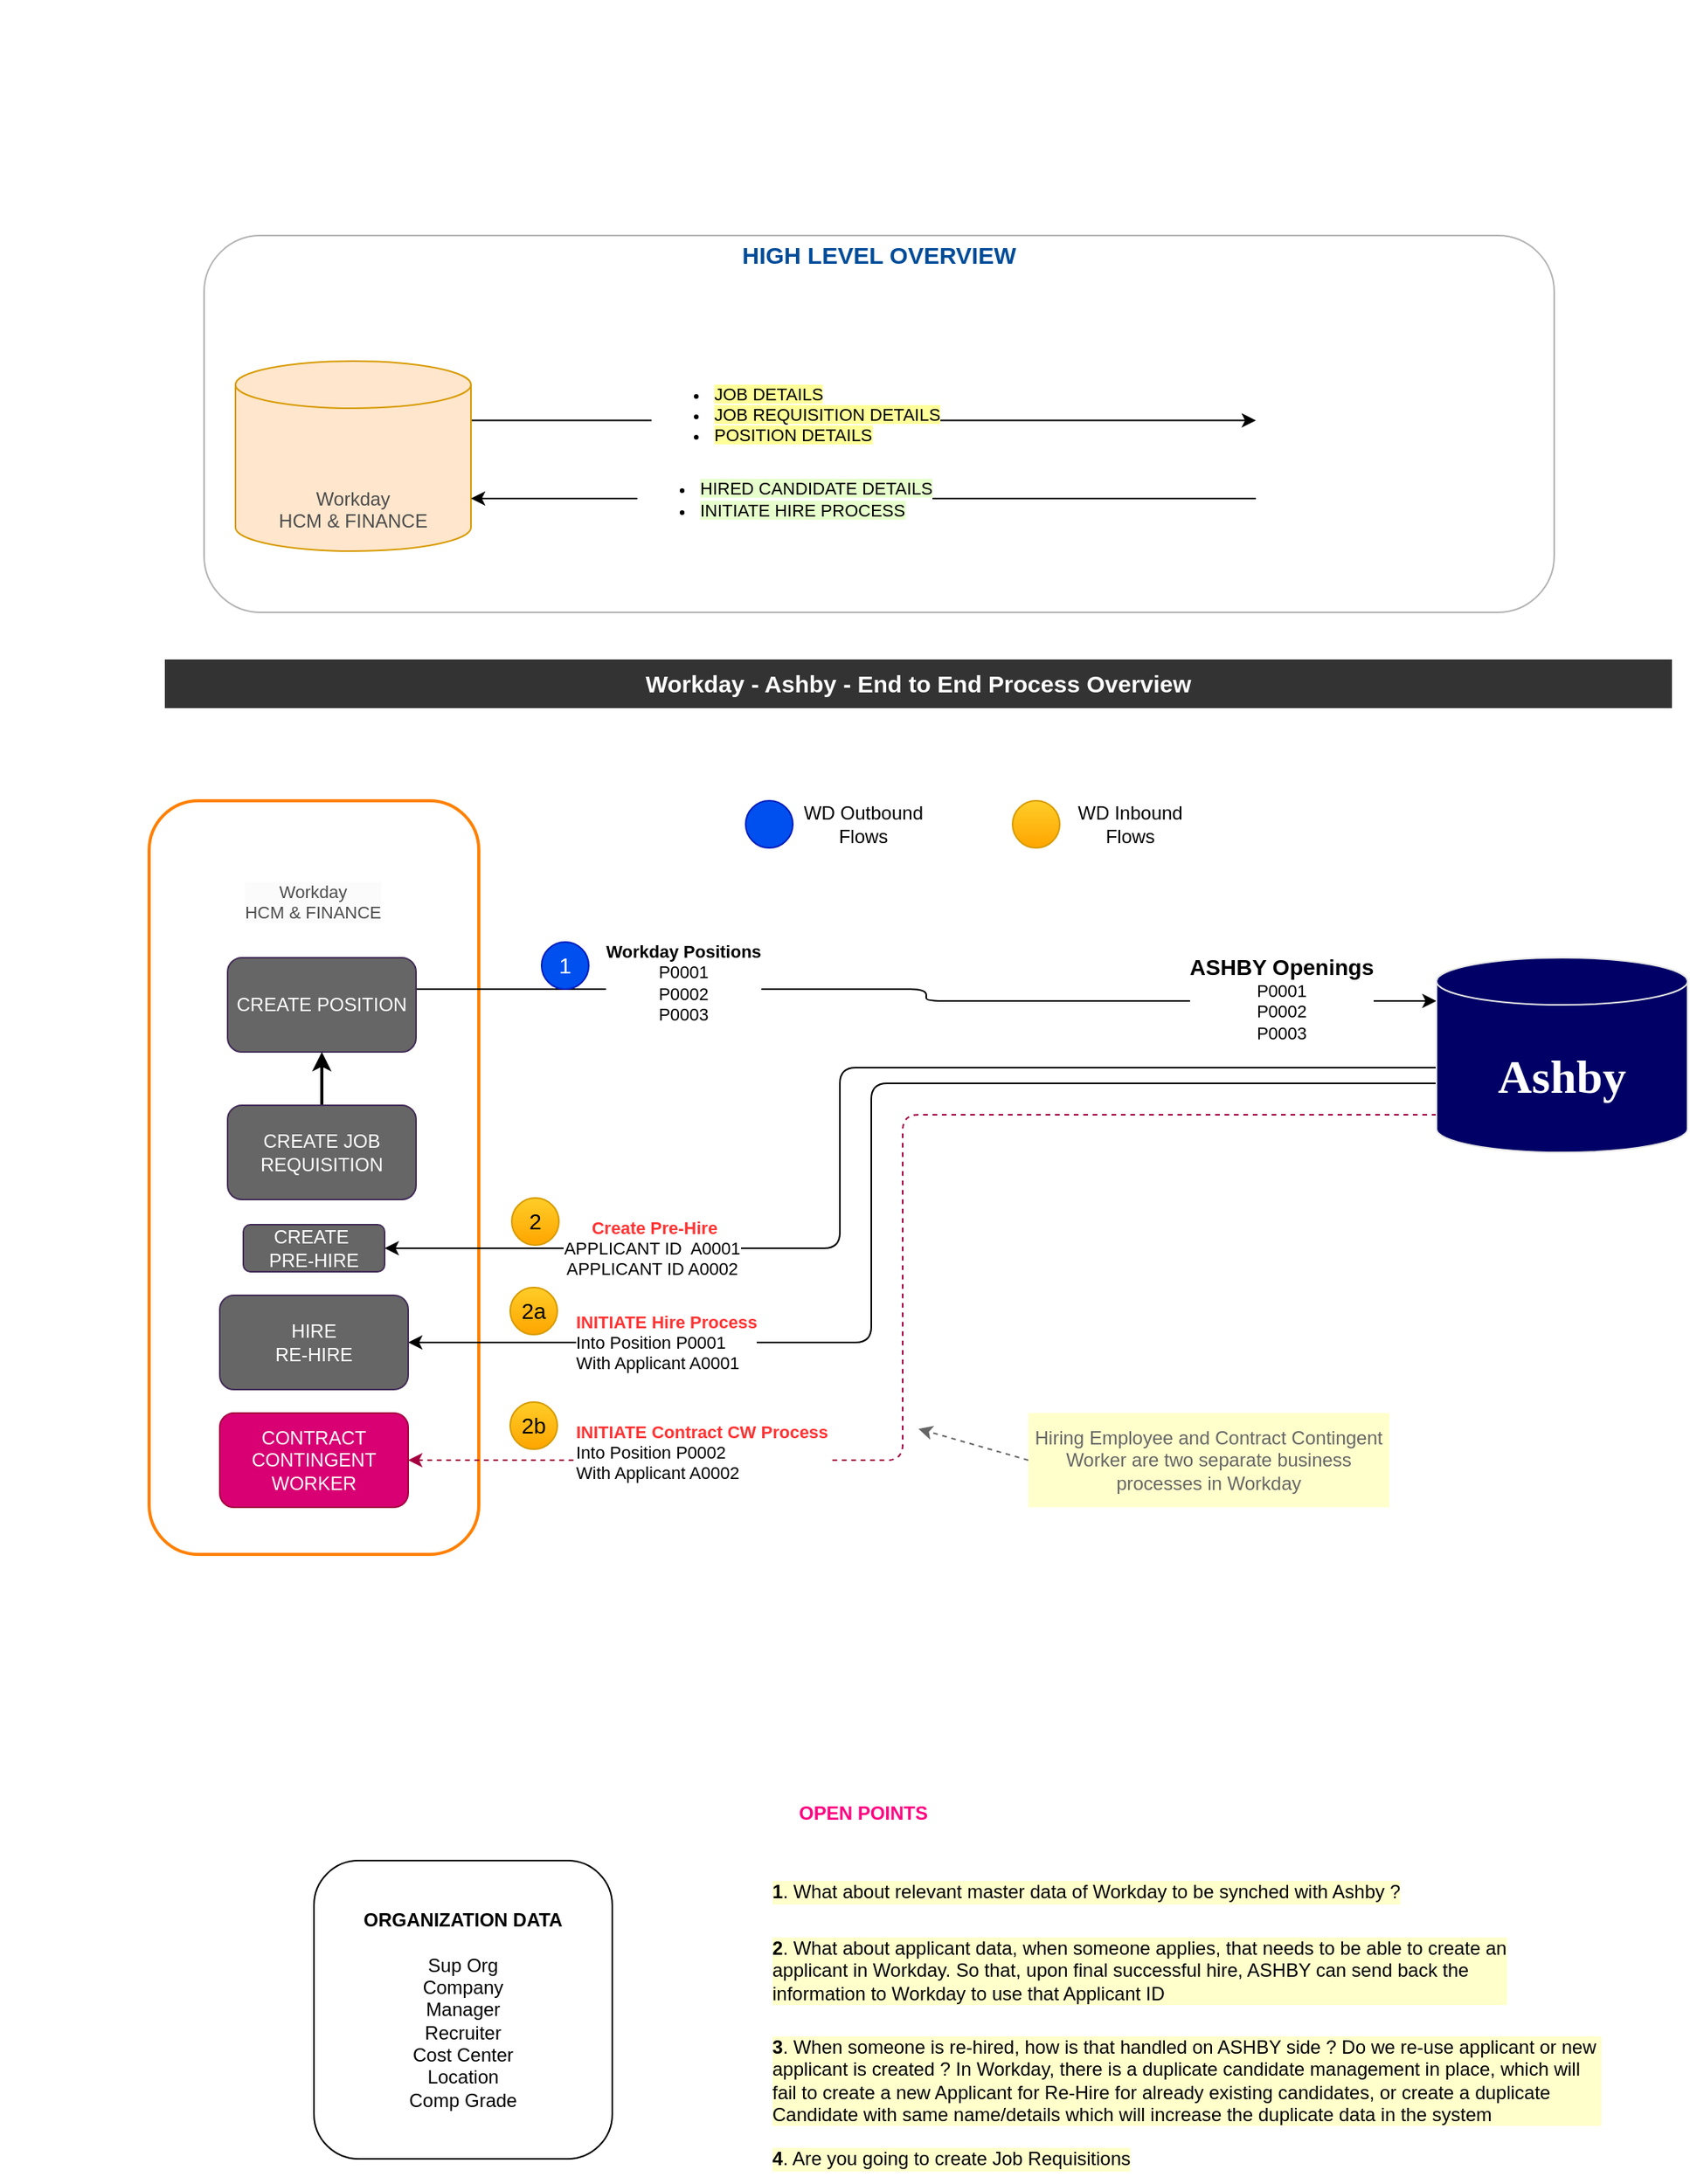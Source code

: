 <mxfile version="24.3.1" type="github">
  <diagram name="Page-1" id="Bd6B7apusBZdPcca5PaD">
    <mxGraphModel dx="1434" dy="1872" grid="1" gridSize="10" guides="1" tooltips="1" connect="1" arrows="1" fold="1" page="1" pageScale="1" pageWidth="850" pageHeight="1100" math="0" shadow="0">
      <root>
        <mxCell id="0" />
        <mxCell id="1" parent="0" />
        <mxCell id="WoLx_iheCdo12na1x13e-16" value="" style="rounded=1;whiteSpace=wrap;html=1;fillColor=none;strokeColor=#FF8000;strokeWidth=2;perimeterSpacing=1;" vertex="1" parent="1">
          <mxGeometry x="785" y="360" width="210" height="480" as="geometry" />
        </mxCell>
        <mxCell id="WoLx_iheCdo12na1x13e-2" value="&lt;b style=&quot;font-size: 15px;&quot;&gt;&lt;font color=&quot;#004c99&quot; style=&quot;font-size: 15px;&quot;&gt;HIGH LEVEL OVERVIEW&lt;/font&gt;&lt;/b&gt;&lt;div style=&quot;font-size: 15px;&quot;&gt;&lt;b&gt;&lt;font color=&quot;#004c99&quot; style=&quot;font-size: 15px;&quot;&gt;&lt;br&gt;&lt;/font&gt;&lt;/b&gt;&lt;/div&gt;&lt;div style=&quot;font-size: 15px;&quot;&gt;&lt;b&gt;&lt;font color=&quot;#004c99&quot; style=&quot;font-size: 15px;&quot;&gt;&lt;br&gt;&lt;/font&gt;&lt;/b&gt;&lt;/div&gt;&lt;div style=&quot;font-size: 15px;&quot;&gt;&lt;b&gt;&lt;font color=&quot;#004c99&quot; style=&quot;font-size: 15px;&quot;&gt;&lt;br&gt;&lt;/font&gt;&lt;/b&gt;&lt;/div&gt;&lt;div style=&quot;font-size: 15px;&quot;&gt;&lt;b&gt;&lt;font color=&quot;#004c99&quot; style=&quot;font-size: 15px;&quot;&gt;&lt;br&gt;&lt;/font&gt;&lt;/b&gt;&lt;/div&gt;&lt;div style=&quot;font-size: 15px;&quot;&gt;&lt;b&gt;&lt;font color=&quot;#004c99&quot; style=&quot;font-size: 15px;&quot;&gt;&lt;br&gt;&lt;/font&gt;&lt;/b&gt;&lt;/div&gt;&lt;div style=&quot;font-size: 15px;&quot;&gt;&lt;b&gt;&lt;font color=&quot;#004c99&quot; style=&quot;font-size: 15px;&quot;&gt;&lt;br&gt;&lt;/font&gt;&lt;/b&gt;&lt;/div&gt;&lt;div style=&quot;font-size: 15px;&quot;&gt;&lt;b&gt;&lt;font color=&quot;#004c99&quot; style=&quot;font-size: 15px;&quot;&gt;&lt;br&gt;&lt;/font&gt;&lt;/b&gt;&lt;/div&gt;&lt;div style=&quot;font-size: 15px;&quot;&gt;&lt;b&gt;&lt;font color=&quot;#004c99&quot; style=&quot;font-size: 15px;&quot;&gt;&lt;br&gt;&lt;/font&gt;&lt;/b&gt;&lt;/div&gt;&lt;div style=&quot;font-size: 15px;&quot;&gt;&lt;b&gt;&lt;font color=&quot;#004c99&quot; style=&quot;font-size: 15px;&quot;&gt;&lt;br&gt;&lt;/font&gt;&lt;/b&gt;&lt;/div&gt;&lt;div style=&quot;font-size: 15px;&quot;&gt;&lt;b&gt;&lt;font color=&quot;#004c99&quot; style=&quot;font-size: 15px;&quot;&gt;&lt;br&gt;&lt;/font&gt;&lt;/b&gt;&lt;/div&gt;&lt;div style=&quot;font-size: 15px;&quot;&gt;&lt;b&gt;&lt;font color=&quot;#004c99&quot; style=&quot;font-size: 15px;&quot;&gt;&lt;br&gt;&lt;/font&gt;&lt;/b&gt;&lt;/div&gt;&lt;div style=&quot;font-size: 15px;&quot;&gt;&lt;br&gt;&lt;/div&gt;" style="rounded=1;whiteSpace=wrap;html=1;fillColor=none;strokeColor=#B3B3B3;" vertex="1" parent="1">
          <mxGeometry x="820" width="860" height="240" as="geometry" />
        </mxCell>
        <mxCell id="sGgnkbuNSxI2wGrAtEvW-5" style="edgeStyle=orthogonalEdgeStyle;rounded=1;orthogonalLoop=1;jettySize=auto;html=1;exitX=1;exitY=0;exitDx=0;exitDy=37.75;exitPerimeter=0;curved=0;" parent="1" source="sGgnkbuNSxI2wGrAtEvW-2" target="sGgnkbuNSxI2wGrAtEvW-4" edge="1">
          <mxGeometry relative="1" as="geometry">
            <Array as="points">
              <mxPoint x="1370" y="117.5" />
              <mxPoint x="1370" y="117.5" />
            </Array>
          </mxGeometry>
        </mxCell>
        <mxCell id="sGgnkbuNSxI2wGrAtEvW-8" value="&lt;ul&gt;&lt;li&gt;&lt;span style=&quot;background-color: rgb(255, 255, 153);&quot;&gt;JOB DETAILS&lt;/span&gt;&lt;/li&gt;&lt;li&gt;&lt;span style=&quot;background-color: rgb(255, 255, 153);&quot;&gt;JOB REQUISITION DETAILS&lt;/span&gt;&lt;/li&gt;&lt;li&gt;&lt;span style=&quot;background-color: rgb(255, 255, 153);&quot;&gt;POSITION DETAILS&lt;/span&gt;&lt;/li&gt;&lt;/ul&gt;" style="edgeLabel;html=1;align=left;verticalAlign=middle;resizable=0;points=[];labelBackgroundColor=default;" parent="sGgnkbuNSxI2wGrAtEvW-5" vertex="1" connectable="0">
          <mxGeometry x="-0.526" y="1" relative="1" as="geometry">
            <mxPoint x="-6" y="-3" as="offset" />
          </mxGeometry>
        </mxCell>
        <mxCell id="sGgnkbuNSxI2wGrAtEvW-2" value="&lt;div&gt;&lt;font color=&quot;#4d4d4d&quot;&gt;&lt;br&gt;&lt;/font&gt;&lt;/div&gt;&lt;div&gt;&lt;font color=&quot;#4d4d4d&quot;&gt;&lt;br&gt;&lt;/font&gt;&lt;/div&gt;&lt;font color=&quot;#4d4d4d&quot;&gt;&lt;div&gt;&lt;font color=&quot;#4d4d4d&quot;&gt;&lt;br&gt;&lt;/font&gt;&lt;/div&gt;Workday&lt;/font&gt;&lt;div&gt;&lt;font color=&quot;#4d4d4d&quot;&gt;HCM &amp;amp; FINANCE&lt;/font&gt;&lt;/div&gt;" style="shape=cylinder3;whiteSpace=wrap;html=1;boundedLbl=1;backgroundOutline=1;size=15;fillColor=#ffe6cc;strokeColor=#d79b00;" parent="1" vertex="1">
          <mxGeometry x="840" y="80" width="150" height="121" as="geometry" />
        </mxCell>
        <mxCell id="sGgnkbuNSxI2wGrAtEvW-3" value="" style="shape=image;verticalLabelPosition=bottom;labelBackgroundColor=default;verticalAlign=top;aspect=fixed;imageAspect=0;image=https://upload.wikimedia.org/wikipedia/commons/thumb/3/3b/Workday_Logo.png/1280px-Workday_Logo.png;" parent="1" vertex="1">
          <mxGeometry x="870" y="116" width="90" height="34.95" as="geometry" />
        </mxCell>
        <mxCell id="sGgnkbuNSxI2wGrAtEvW-6" style="edgeStyle=orthogonalEdgeStyle;rounded=1;orthogonalLoop=1;jettySize=auto;html=1;exitX=0;exitY=1;exitDx=0;exitDy=0;curved=0;" parent="1" source="sGgnkbuNSxI2wGrAtEvW-4" target="sGgnkbuNSxI2wGrAtEvW-2" edge="1">
          <mxGeometry relative="1" as="geometry">
            <Array as="points">
              <mxPoint x="1330" y="167.5" />
              <mxPoint x="1330" y="167.5" />
            </Array>
          </mxGeometry>
        </mxCell>
        <mxCell id="sGgnkbuNSxI2wGrAtEvW-9" value="&lt;ul&gt;&lt;li&gt;&lt;span style=&quot;background-color: rgb(230, 255, 204);&quot;&gt;HIRED CANDIDATE DETAILS&lt;/span&gt;&lt;/li&gt;&lt;li&gt;&lt;span style=&quot;background-color: rgb(230, 255, 204);&quot;&gt;INITIATE HIRE PROCESS&lt;/span&gt;&lt;/li&gt;&lt;/ul&gt;" style="edgeLabel;html=1;align=left;verticalAlign=middle;resizable=0;points=[];" parent="sGgnkbuNSxI2wGrAtEvW-6" vertex="1" connectable="0">
          <mxGeometry x="0.192" y="3" relative="1" as="geometry">
            <mxPoint x="-98" y="-3" as="offset" />
          </mxGeometry>
        </mxCell>
        <mxCell id="sGgnkbuNSxI2wGrAtEvW-4" value="" style="shape=image;verticalLabelPosition=bottom;labelBackgroundColor=default;verticalAlign=top;aspect=fixed;imageAspect=0;image=https://assets-global.website-files.com/619b58064e44df5bdf1b3e53/626be660277f2dca8b74025e_ashby.png;" parent="1" vertex="1">
          <mxGeometry x="1490" y="116.82" width="152.65" height="50.68" as="geometry" />
        </mxCell>
        <mxCell id="sGgnkbuNSxI2wGrAtEvW-10" value="" style="shape=cylinder3;whiteSpace=wrap;html=1;boundedLbl=1;backgroundOutline=1;size=15;strokeColor=none;" parent="1" vertex="1">
          <mxGeometry x="690" y="374" width="60" height="80" as="geometry" />
        </mxCell>
        <mxCell id="sGgnkbuNSxI2wGrAtEvW-14" style="edgeStyle=orthogonalEdgeStyle;rounded=1;orthogonalLoop=1;jettySize=auto;html=1;entryX=0;entryY=0;entryDx=0;entryDy=27.5;entryPerimeter=0;curved=0;" parent="1" source="sGgnkbuNSxI2wGrAtEvW-12" target="sGgnkbuNSxI2wGrAtEvW-13" edge="1">
          <mxGeometry relative="1" as="geometry">
            <mxPoint x="1455" y="490" as="targetPoint" />
            <Array as="points">
              <mxPoint x="1280" y="480" />
              <mxPoint x="1280" y="488" />
            </Array>
          </mxGeometry>
        </mxCell>
        <mxCell id="sGgnkbuNSxI2wGrAtEvW-15" value="&lt;div&gt;&lt;b&gt;Workday Positions&lt;/b&gt;&lt;/div&gt;P0001&lt;div&gt;P0002&lt;/div&gt;&lt;div&gt;P0003&lt;/div&gt;" style="edgeLabel;html=1;align=center;verticalAlign=middle;resizable=0;points=[];" parent="sGgnkbuNSxI2wGrAtEvW-14" vertex="1" connectable="0">
          <mxGeometry x="-0.596" y="4" relative="1" as="geometry">
            <mxPoint x="37" as="offset" />
          </mxGeometry>
        </mxCell>
        <mxCell id="WoLx_iheCdo12na1x13e-1" value="&lt;font style=&quot;font-size: 14px;&quot;&gt;&lt;b&gt;ASHBY Openings&lt;/b&gt;&lt;/font&gt;&lt;div&gt;P0001&lt;/div&gt;&lt;div&gt;P0002&lt;/div&gt;&lt;div&gt;P0003&lt;/div&gt;" style="edgeLabel;html=1;align=center;verticalAlign=middle;resizable=0;points=[];" vertex="1" connectable="0" parent="sGgnkbuNSxI2wGrAtEvW-14">
          <mxGeometry x="0.378" y="3" relative="1" as="geometry">
            <mxPoint x="105" y="1" as="offset" />
          </mxGeometry>
        </mxCell>
        <mxCell id="sGgnkbuNSxI2wGrAtEvW-12" value="CREATE POSITION" style="rounded=1;whiteSpace=wrap;html=1;fillColor=#666666;fontColor=#ffffff;strokeColor=#432D57;" parent="1" vertex="1">
          <mxGeometry x="835" y="460" width="120" height="60" as="geometry" />
        </mxCell>
        <mxCell id="sGgnkbuNSxI2wGrAtEvW-25" style="edgeStyle=orthogonalEdgeStyle;rounded=1;orthogonalLoop=1;jettySize=auto;html=1;entryX=1;entryY=0.5;entryDx=0;entryDy=0;curved=0;fillColor=#d80073;strokeColor=#A50040;dashed=1;" parent="1" source="sGgnkbuNSxI2wGrAtEvW-13" target="sGgnkbuNSxI2wGrAtEvW-24" edge="1">
          <mxGeometry relative="1" as="geometry">
            <Array as="points">
              <mxPoint x="1265" y="560" />
              <mxPoint x="1265" y="780" />
            </Array>
          </mxGeometry>
        </mxCell>
        <mxCell id="WoLx_iheCdo12na1x13e-9" style="edgeStyle=orthogonalEdgeStyle;rounded=1;orthogonalLoop=1;jettySize=auto;html=1;entryX=1;entryY=0.5;entryDx=0;entryDy=0;curved=0;" edge="1" parent="1" source="sGgnkbuNSxI2wGrAtEvW-13" target="-kK4m6FzKf8vr2_1_iYm-7">
          <mxGeometry relative="1" as="geometry">
            <Array as="points">
              <mxPoint x="1225" y="530" />
              <mxPoint x="1225" y="645" />
            </Array>
          </mxGeometry>
        </mxCell>
        <mxCell id="WoLx_iheCdo12na1x13e-10" value="&lt;b&gt;&lt;font color=&quot;#ff3333&quot;&gt;&amp;nbsp;Create Pre-Hire&lt;/font&gt;&lt;/b&gt;&lt;div&gt;APPLICANT ID&amp;nbsp; A0001&lt;/div&gt;&lt;div&gt;APPLICANT ID A0002&lt;/div&gt;" style="edgeLabel;html=1;align=center;verticalAlign=middle;resizable=0;points=[];" vertex="1" connectable="0" parent="WoLx_iheCdo12na1x13e-9">
          <mxGeometry x="0.493" y="1" relative="1" as="geometry">
            <mxPoint x="-29" y="-1" as="offset" />
          </mxGeometry>
        </mxCell>
        <mxCell id="WoLx_iheCdo12na1x13e-11" style="edgeStyle=orthogonalEdgeStyle;rounded=1;orthogonalLoop=1;jettySize=auto;html=1;entryX=1;entryY=0.5;entryDx=0;entryDy=0;curved=0;" edge="1" parent="1" source="sGgnkbuNSxI2wGrAtEvW-13" target="sGgnkbuNSxI2wGrAtEvW-21">
          <mxGeometry relative="1" as="geometry">
            <Array as="points">
              <mxPoint x="1245" y="540" />
              <mxPoint x="1245" y="705" />
            </Array>
          </mxGeometry>
        </mxCell>
        <mxCell id="WoLx_iheCdo12na1x13e-12" value="&lt;b&gt;&lt;font color=&quot;#ff3333&quot;&gt;INITIATE Hire Process&lt;/font&gt;&lt;/b&gt;&lt;div&gt;Into Position P0001&lt;/div&gt;&lt;div&gt;With Applicant A0001&lt;/div&gt;" style="edgeLabel;html=1;align=left;verticalAlign=middle;resizable=0;points=[];" vertex="1" connectable="0" parent="WoLx_iheCdo12na1x13e-11">
          <mxGeometry x="0.576" y="3" relative="1" as="geometry">
            <mxPoint x="-69" y="-3" as="offset" />
          </mxGeometry>
        </mxCell>
        <mxCell id="sGgnkbuNSxI2wGrAtEvW-13" value="&lt;h1&gt;&lt;font size=&quot;1&quot; face=&quot;Times New Roman&quot; color=&quot;#ffffff&quot;&gt;&lt;b style=&quot;font-size: 30px;&quot;&gt;Ashby&lt;/b&gt;&lt;/font&gt;&lt;/h1&gt;" style="shape=cylinder3;whiteSpace=wrap;html=1;boundedLbl=1;backgroundOutline=1;size=15;fillColor=#000066;strokeColor=#E6E6E6;" parent="1" vertex="1">
          <mxGeometry x="1605" y="460" width="160" height="124" as="geometry" />
        </mxCell>
        <mxCell id="WoLx_iheCdo12na1x13e-8" style="edgeStyle=orthogonalEdgeStyle;rounded=0;orthogonalLoop=1;jettySize=auto;html=1;strokeWidth=2;" edge="1" parent="1" source="sGgnkbuNSxI2wGrAtEvW-16" target="sGgnkbuNSxI2wGrAtEvW-12">
          <mxGeometry relative="1" as="geometry" />
        </mxCell>
        <mxCell id="sGgnkbuNSxI2wGrAtEvW-16" value="CREATE JOB REQUISITION" style="rounded=1;whiteSpace=wrap;html=1;fillColor=#666666;fontColor=#ffffff;strokeColor=#432D57;" parent="1" vertex="1">
          <mxGeometry x="835" y="554" width="120" height="60" as="geometry" />
        </mxCell>
        <mxCell id="sGgnkbuNSxI2wGrAtEvW-21" value="HIRE&lt;div&gt;RE-HIRE&lt;/div&gt;" style="rounded=1;whiteSpace=wrap;html=1;fillColor=#666666;fontColor=#ffffff;strokeColor=#432D57;" parent="1" vertex="1">
          <mxGeometry x="830" y="675" width="120" height="60" as="geometry" />
        </mxCell>
        <mxCell id="sGgnkbuNSxI2wGrAtEvW-24" value="CONTRACT CONTINGENT WORKER" style="rounded=1;whiteSpace=wrap;html=1;fillColor=#d80073;fontColor=#ffffff;strokeColor=#A50040;" parent="1" vertex="1">
          <mxGeometry x="830" y="750" width="120" height="60" as="geometry" />
        </mxCell>
        <mxCell id="sGgnkbuNSxI2wGrAtEvW-27" value="&lt;b&gt;ORGANIZATION DATA&lt;/b&gt;&lt;div&gt;&lt;br&gt;&lt;/div&gt;&lt;div&gt;Sup Org&lt;/div&gt;&lt;div&gt;Company&lt;/div&gt;&lt;div&gt;Manager&lt;/div&gt;&lt;div&gt;Recruiter&lt;/div&gt;&lt;div&gt;Cost Center&lt;/div&gt;&lt;div&gt;Location&lt;/div&gt;&lt;div&gt;Comp Grade&lt;/div&gt;" style="rounded=1;whiteSpace=wrap;html=1;align=center;" parent="1" vertex="1">
          <mxGeometry x="890" y="1035" width="190" height="190" as="geometry" />
        </mxCell>
        <mxCell id="-kK4m6FzKf8vr2_1_iYm-1" value="&lt;b&gt;1&lt;/b&gt;. What about relevant master data of Workday to be synched with Ashby ?" style="text;html=1;align=left;verticalAlign=middle;whiteSpace=wrap;rounded=0;labelBackgroundColor=#FFFFCC;" parent="1" vertex="1">
          <mxGeometry x="1180" y="1040" width="530" height="30" as="geometry" />
        </mxCell>
        <mxCell id="-kK4m6FzKf8vr2_1_iYm-3" value="&lt;b&gt;2&lt;/b&gt;. What about applicant data, when someone applies, that needs to be able to create an applicant in Workday. So that, upon final successful hire, ASHBY can send back the information to Workday to use that Applicant ID" style="text;html=1;align=left;verticalAlign=middle;whiteSpace=wrap;rounded=0;labelBackgroundColor=#FFFFCC;" parent="1" vertex="1">
          <mxGeometry x="1180" y="1090" width="470" height="30" as="geometry" />
        </mxCell>
        <mxCell id="-kK4m6FzKf8vr2_1_iYm-4" value="&lt;b&gt;3&lt;/b&gt;. When someone is re-hired, how is that handled on ASHBY side ? Do we re-use applicant or new applicant is created ? In Workday, there is a duplicate candidate management in place, which will fail to create a new Applicant for Re-Hire for already existing candidates, or create a duplicate Candidate with same name/details which will increase the duplicate data in the system" style="text;html=1;align=left;verticalAlign=middle;whiteSpace=wrap;rounded=0;labelBackgroundColor=#FFFFCC;" parent="1" vertex="1">
          <mxGeometry x="1180" y="1150" width="530" height="50" as="geometry" />
        </mxCell>
        <mxCell id="-kK4m6FzKf8vr2_1_iYm-5" value="&lt;b&gt;&lt;font&gt;OPEN POINTS&lt;/font&gt;&lt;/b&gt;" style="text;html=1;align=center;verticalAlign=middle;whiteSpace=wrap;rounded=0;fontColor=#FF0080;" parent="1" vertex="1">
          <mxGeometry x="1180" y="990" width="120" height="30" as="geometry" />
        </mxCell>
        <mxCell id="-kK4m6FzKf8vr2_1_iYm-6" value="&lt;b&gt;4&lt;/b&gt;. Are you going to create Job Requisitions" style="text;html=1;align=left;verticalAlign=middle;whiteSpace=wrap;rounded=0;labelBackgroundColor=#FFFFCC;" parent="1" vertex="1">
          <mxGeometry x="1180" y="1210" width="530" height="30" as="geometry" />
        </mxCell>
        <mxCell id="-kK4m6FzKf8vr2_1_iYm-7" value="CREATE&amp;nbsp;&lt;div&gt;PRE-HIRE&lt;/div&gt;" style="rounded=1;whiteSpace=wrap;html=1;fillColor=#666666;fontColor=#ffffff;strokeColor=#432D57;" parent="1" vertex="1">
          <mxGeometry x="845" y="630" width="90" height="30" as="geometry" />
        </mxCell>
        <mxCell id="TAGOzcTgk1_u3gQwK66Q-1" value="&lt;font style=&quot;font-size: 14px;&quot;&gt;1&lt;/font&gt;" style="ellipse;whiteSpace=wrap;html=1;aspect=fixed;fillColor=#0050ef;fontColor=#ffffff;strokeColor=#001DBC;" parent="1" vertex="1">
          <mxGeometry x="1035" y="450" width="30" height="30" as="geometry" />
        </mxCell>
        <mxCell id="TAGOzcTgk1_u3gQwK66Q-3" value="&lt;span style=&quot;font-size: 14px;&quot;&gt;2&lt;/span&gt;" style="ellipse;whiteSpace=wrap;html=1;aspect=fixed;fillColor=#ffcd28;strokeColor=#d79b00;gradientColor=#ffa500;" parent="1" vertex="1">
          <mxGeometry x="1016" y="613" width="30" height="30" as="geometry" />
        </mxCell>
        <mxCell id="TAGOzcTgk1_u3gQwK66Q-6" value="&lt;span style=&quot;font-size: 14px;&quot;&gt;2a&lt;/span&gt;" style="ellipse;whiteSpace=wrap;html=1;aspect=fixed;fillColor=#ffcd28;strokeColor=#d79b00;gradientColor=#ffa500;" parent="1" vertex="1">
          <mxGeometry x="1015" y="670" width="30" height="30" as="geometry" />
        </mxCell>
        <mxCell id="TAGOzcTgk1_u3gQwK66Q-7" value="&lt;font color=&quot;#666666&quot;&gt;Hiring Employee and Contract Contingent Worker are two separate business processes in Workday&lt;/font&gt;" style="text;html=1;align=center;verticalAlign=middle;whiteSpace=wrap;rounded=0;fillColor=#FFFFCC;" parent="1" vertex="1">
          <mxGeometry x="1345" y="750" width="230" height="60" as="geometry" />
        </mxCell>
        <mxCell id="TAGOzcTgk1_u3gQwK66Q-8" value="" style="endArrow=classic;html=1;rounded=0;dashed=1;strokeColor=#666666;exitX=0;exitY=0.5;exitDx=0;exitDy=0;" parent="1" edge="1" source="TAGOzcTgk1_u3gQwK66Q-7">
          <mxGeometry width="50" height="50" relative="1" as="geometry">
            <mxPoint x="1225.5" y="935" as="sourcePoint" />
            <mxPoint x="1275" y="760" as="targetPoint" />
          </mxGeometry>
        </mxCell>
        <mxCell id="WoLx_iheCdo12na1x13e-3" value="" style="ellipse;whiteSpace=wrap;html=1;aspect=fixed;fillColor=#0050ef;fontColor=#ffffff;strokeColor=#001DBC;" vertex="1" parent="1">
          <mxGeometry x="1165" y="360" width="30" height="30" as="geometry" />
        </mxCell>
        <mxCell id="WoLx_iheCdo12na1x13e-4" value="" style="ellipse;whiteSpace=wrap;html=1;aspect=fixed;fillColor=#ffcd28;strokeColor=#d79b00;gradientColor=#ffa500;" vertex="1" parent="1">
          <mxGeometry x="1335" y="360" width="30" height="30" as="geometry" />
        </mxCell>
        <mxCell id="WoLx_iheCdo12na1x13e-5" value="WD Outbound Flows" style="text;html=1;align=center;verticalAlign=middle;whiteSpace=wrap;rounded=0;" vertex="1" parent="1">
          <mxGeometry x="1200" y="360" width="80" height="30" as="geometry" />
        </mxCell>
        <mxCell id="WoLx_iheCdo12na1x13e-7" value="WD Inbound Flows" style="text;html=1;align=center;verticalAlign=middle;whiteSpace=wrap;rounded=0;" vertex="1" parent="1">
          <mxGeometry x="1375" y="360" width="70" height="30" as="geometry" />
        </mxCell>
        <mxCell id="WoLx_iheCdo12na1x13e-13" value="&lt;b&gt;&lt;font color=&quot;#ff3333&quot;&gt;INITIATE Contract CW Process&lt;/font&gt;&lt;/b&gt;&lt;div&gt;Into Position P0002&lt;/div&gt;&lt;div&gt;With Applicant A0002&lt;/div&gt;" style="edgeLabel;html=1;align=left;verticalAlign=middle;resizable=0;points=[];" vertex="1" connectable="0" parent="1">
          <mxGeometry x="1055" y="775" as="geometry" />
        </mxCell>
        <mxCell id="WoLx_iheCdo12na1x13e-14" value="&lt;span style=&quot;font-size: 14px;&quot;&gt;2b&lt;/span&gt;" style="ellipse;whiteSpace=wrap;html=1;aspect=fixed;fillColor=#ffcd28;strokeColor=#d79b00;gradientColor=#ffa500;" vertex="1" parent="1">
          <mxGeometry x="1015" y="743" width="30" height="30" as="geometry" />
        </mxCell>
        <mxCell id="WoLx_iheCdo12na1x13e-17" value="" style="shape=image;verticalLabelPosition=bottom;labelBackgroundColor=default;verticalAlign=top;aspect=fixed;imageAspect=0;image=https://upload.wikimedia.org/wikipedia/commons/thumb/3/3b/Workday_Logo.png/1280px-Workday_Logo.png;" vertex="1" parent="1">
          <mxGeometry x="835" y="370" width="110" height="42.71" as="geometry" />
        </mxCell>
        <mxCell id="WoLx_iheCdo12na1x13e-18" value="&lt;div style=&quot;forced-color-adjust: none; color: rgb(0, 0, 0); font-family: Helvetica; font-style: normal; font-variant-ligatures: normal; font-variant-caps: normal; font-weight: 400; letter-spacing: normal; orphans: 2; text-indent: 0px; text-transform: none; widows: 2; word-spacing: 0px; -webkit-text-stroke-width: 0px; white-space: normal; background-color: rgb(251, 251, 251); text-decoration-thickness: initial; text-decoration-style: initial; text-decoration-color: initial; font-size: 11px;&quot;&gt;&lt;font style=&quot;font-size: 11px;&quot;&gt;&lt;span style=&quot;color: rgb(77, 77, 77);&quot;&gt;Workday&lt;/span&gt;&lt;br&gt;&lt;/font&gt;&lt;/div&gt;&lt;div style=&quot;forced-color-adjust: none; color: rgb(0, 0, 0); font-family: Helvetica; font-style: normal; font-variant-ligatures: normal; font-variant-caps: normal; font-weight: 400; letter-spacing: normal; orphans: 2; text-indent: 0px; text-transform: none; widows: 2; word-spacing: 0px; -webkit-text-stroke-width: 0px; white-space: normal; background-color: rgb(251, 251, 251); text-decoration-thickness: initial; text-decoration-style: initial; text-decoration-color: initial; font-size: 11px;&quot;&gt;&lt;font color=&quot;#4d4d4d&quot; style=&quot;forced-color-adjust: none; font-size: 11px;&quot;&gt;HCM &amp;amp; FINANCE&lt;/font&gt;&lt;/div&gt;" style="text;whiteSpace=wrap;html=1;align=center;" vertex="1" parent="1">
          <mxGeometry x="832" y="404.71" width="115" height="17.29" as="geometry" />
        </mxCell>
        <mxCell id="WoLx_iheCdo12na1x13e-19" value="&lt;div style=&quot;forced-color-adjust: none; font-size: 15px;&quot;&gt;&lt;b style=&quot;&quot;&gt;&lt;font color=&quot;#ffffff&quot;&gt;Workday - Ashby - End to End Process Overview&lt;/font&gt;&lt;/b&gt;&lt;/div&gt;" style="text;whiteSpace=wrap;html=1;align=center;fillColor=#333333;" vertex="1" parent="1">
          <mxGeometry x="795" y="270" width="960" height="31" as="geometry" />
        </mxCell>
        <mxCell id="WoLx_iheCdo12na1x13e-20" value="" style="ellipse;whiteSpace=wrap;html=1;aspect=fixed;fillColor=none;strokeColor=none;" vertex="1" parent="1">
          <mxGeometry x="1240" y="-150" width="80" height="80" as="geometry" />
        </mxCell>
      </root>
    </mxGraphModel>
  </diagram>
</mxfile>

